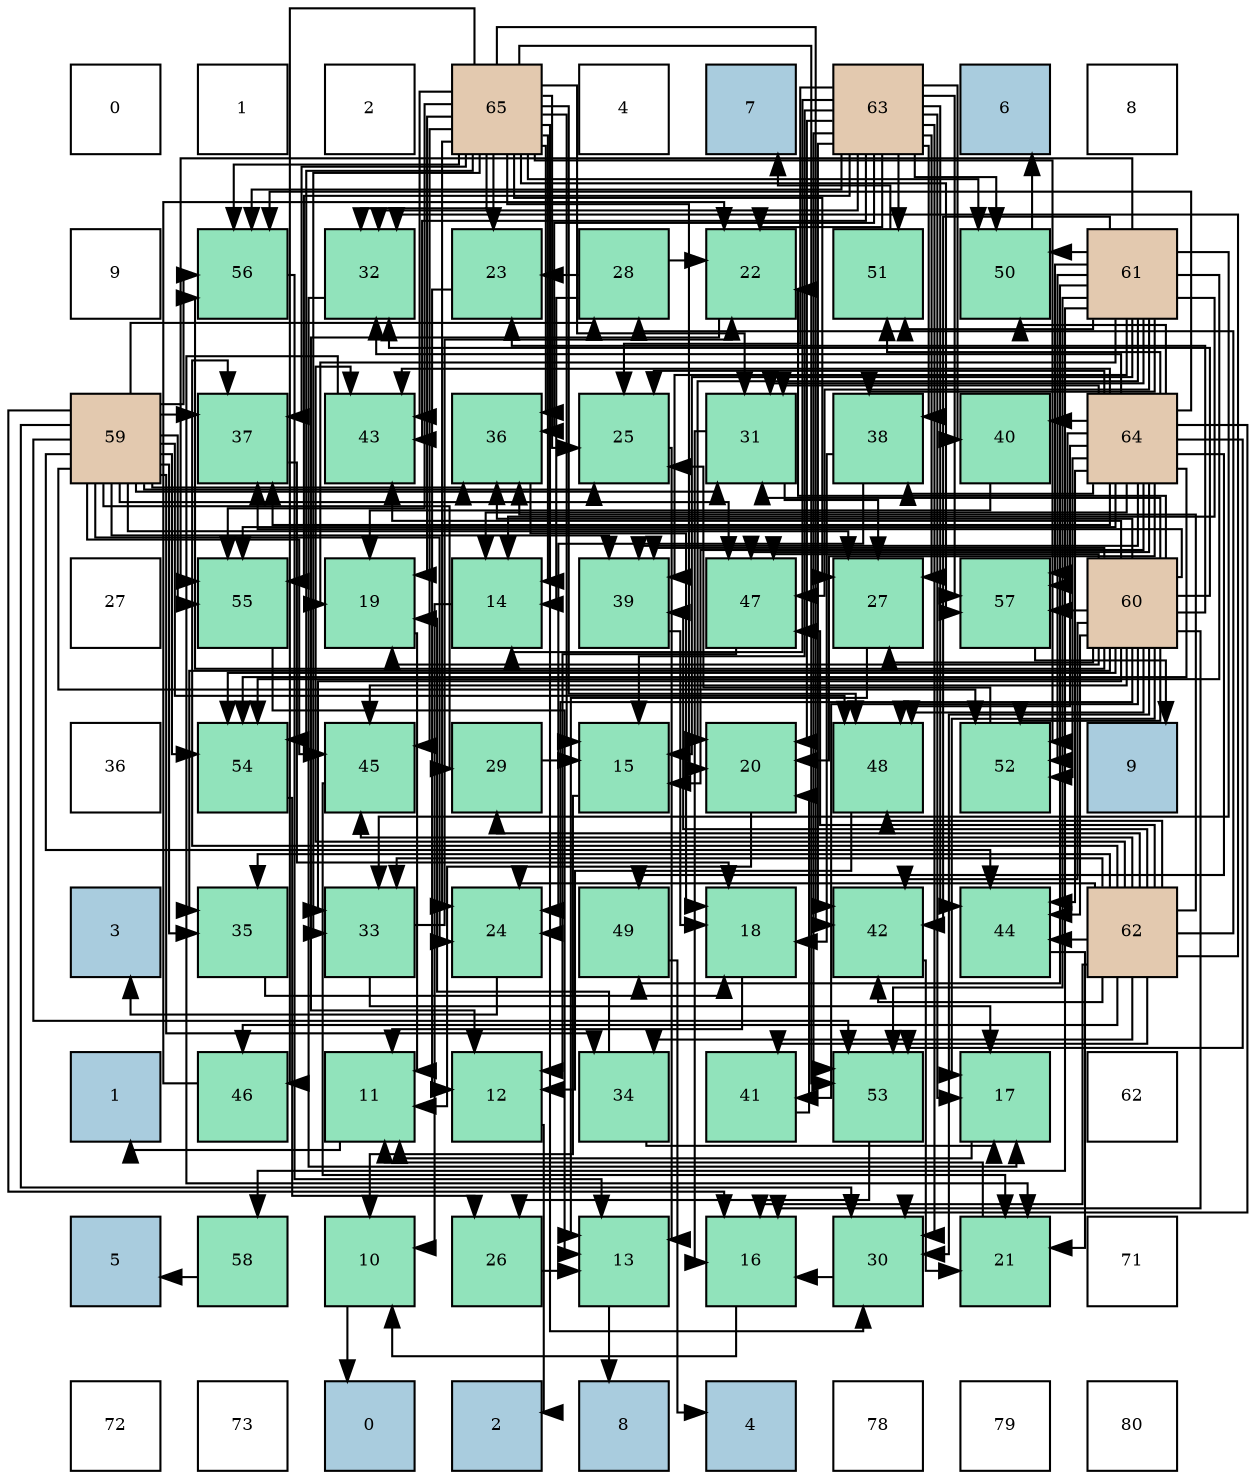 digraph layout{
 rankdir=TB;
 splines=ortho;
 node [style=filled shape=square fixedsize=true width=0.6];
0[label="0", fontsize=8, fillcolor="#ffffff"];
1[label="1", fontsize=8, fillcolor="#ffffff"];
2[label="2", fontsize=8, fillcolor="#ffffff"];
3[label="65", fontsize=8, fillcolor="#e3c9af"];
4[label="4", fontsize=8, fillcolor="#ffffff"];
5[label="7", fontsize=8, fillcolor="#a9ccde"];
6[label="63", fontsize=8, fillcolor="#e3c9af"];
7[label="6", fontsize=8, fillcolor="#a9ccde"];
8[label="8", fontsize=8, fillcolor="#ffffff"];
9[label="9", fontsize=8, fillcolor="#ffffff"];
10[label="56", fontsize=8, fillcolor="#91e3bb"];
11[label="32", fontsize=8, fillcolor="#91e3bb"];
12[label="23", fontsize=8, fillcolor="#91e3bb"];
13[label="28", fontsize=8, fillcolor="#91e3bb"];
14[label="22", fontsize=8, fillcolor="#91e3bb"];
15[label="51", fontsize=8, fillcolor="#91e3bb"];
16[label="50", fontsize=8, fillcolor="#91e3bb"];
17[label="61", fontsize=8, fillcolor="#e3c9af"];
18[label="59", fontsize=8, fillcolor="#e3c9af"];
19[label="37", fontsize=8, fillcolor="#91e3bb"];
20[label="43", fontsize=8, fillcolor="#91e3bb"];
21[label="36", fontsize=8, fillcolor="#91e3bb"];
22[label="25", fontsize=8, fillcolor="#91e3bb"];
23[label="31", fontsize=8, fillcolor="#91e3bb"];
24[label="38", fontsize=8, fillcolor="#91e3bb"];
25[label="40", fontsize=8, fillcolor="#91e3bb"];
26[label="64", fontsize=8, fillcolor="#e3c9af"];
27[label="27", fontsize=8, fillcolor="#ffffff"];
28[label="55", fontsize=8, fillcolor="#91e3bb"];
29[label="19", fontsize=8, fillcolor="#91e3bb"];
30[label="14", fontsize=8, fillcolor="#91e3bb"];
31[label="39", fontsize=8, fillcolor="#91e3bb"];
32[label="47", fontsize=8, fillcolor="#91e3bb"];
33[label="27", fontsize=8, fillcolor="#91e3bb"];
34[label="57", fontsize=8, fillcolor="#91e3bb"];
35[label="60", fontsize=8, fillcolor="#e3c9af"];
36[label="36", fontsize=8, fillcolor="#ffffff"];
37[label="54", fontsize=8, fillcolor="#91e3bb"];
38[label="45", fontsize=8, fillcolor="#91e3bb"];
39[label="29", fontsize=8, fillcolor="#91e3bb"];
40[label="15", fontsize=8, fillcolor="#91e3bb"];
41[label="20", fontsize=8, fillcolor="#91e3bb"];
42[label="48", fontsize=8, fillcolor="#91e3bb"];
43[label="52", fontsize=8, fillcolor="#91e3bb"];
44[label="9", fontsize=8, fillcolor="#a9ccde"];
45[label="3", fontsize=8, fillcolor="#a9ccde"];
46[label="35", fontsize=8, fillcolor="#91e3bb"];
47[label="33", fontsize=8, fillcolor="#91e3bb"];
48[label="24", fontsize=8, fillcolor="#91e3bb"];
49[label="49", fontsize=8, fillcolor="#91e3bb"];
50[label="18", fontsize=8, fillcolor="#91e3bb"];
51[label="42", fontsize=8, fillcolor="#91e3bb"];
52[label="44", fontsize=8, fillcolor="#91e3bb"];
53[label="62", fontsize=8, fillcolor="#e3c9af"];
54[label="1", fontsize=8, fillcolor="#a9ccde"];
55[label="46", fontsize=8, fillcolor="#91e3bb"];
56[label="11", fontsize=8, fillcolor="#91e3bb"];
57[label="12", fontsize=8, fillcolor="#91e3bb"];
58[label="34", fontsize=8, fillcolor="#91e3bb"];
59[label="41", fontsize=8, fillcolor="#91e3bb"];
60[label="53", fontsize=8, fillcolor="#91e3bb"];
61[label="17", fontsize=8, fillcolor="#91e3bb"];
62[label="62", fontsize=8, fillcolor="#ffffff"];
63[label="5", fontsize=8, fillcolor="#a9ccde"];
64[label="58", fontsize=8, fillcolor="#91e3bb"];
65[label="10", fontsize=8, fillcolor="#91e3bb"];
66[label="26", fontsize=8, fillcolor="#91e3bb"];
67[label="13", fontsize=8, fillcolor="#91e3bb"];
68[label="16", fontsize=8, fillcolor="#91e3bb"];
69[label="30", fontsize=8, fillcolor="#91e3bb"];
70[label="21", fontsize=8, fillcolor="#91e3bb"];
71[label="71", fontsize=8, fillcolor="#ffffff"];
72[label="72", fontsize=8, fillcolor="#ffffff"];
73[label="73", fontsize=8, fillcolor="#ffffff"];
74[label="0", fontsize=8, fillcolor="#a9ccde"];
75[label="2", fontsize=8, fillcolor="#a9ccde"];
76[label="8", fontsize=8, fillcolor="#a9ccde"];
77[label="4", fontsize=8, fillcolor="#a9ccde"];
78[label="78", fontsize=8, fillcolor="#ffffff"];
79[label="79", fontsize=8, fillcolor="#ffffff"];
80[label="80", fontsize=8, fillcolor="#ffffff"];
edge [constraint=false, style=vis];65 -> 74;
56 -> 54;
57 -> 75;
67 -> 76;
30 -> 65;
40 -> 65;
68 -> 65;
61 -> 56;
50 -> 56;
29 -> 56;
41 -> 56;
70 -> 56;
14 -> 57;
12 -> 57;
48 -> 45;
22 -> 67;
66 -> 67;
33 -> 67;
13 -> 30;
13 -> 14;
13 -> 12;
39 -> 40;
69 -> 68;
23 -> 68;
23 -> 33;
11 -> 61;
47 -> 61;
47 -> 14;
58 -> 61;
58 -> 29;
46 -> 50;
21 -> 50;
19 -> 50;
24 -> 50;
24 -> 48;
31 -> 50;
25 -> 29;
59 -> 41;
51 -> 70;
20 -> 70;
52 -> 70;
38 -> 70;
55 -> 14;
32 -> 57;
42 -> 57;
49 -> 77;
16 -> 7;
15 -> 5;
43 -> 22;
60 -> 66;
37 -> 66;
28 -> 67;
10 -> 67;
34 -> 44;
64 -> 63;
18 -> 68;
18 -> 48;
18 -> 22;
18 -> 33;
18 -> 13;
18 -> 39;
18 -> 69;
18 -> 23;
18 -> 58;
18 -> 46;
18 -> 21;
18 -> 19;
18 -> 31;
18 -> 52;
18 -> 38;
18 -> 32;
18 -> 42;
18 -> 43;
18 -> 60;
18 -> 37;
18 -> 28;
18 -> 10;
35 -> 68;
35 -> 61;
35 -> 29;
35 -> 14;
35 -> 12;
35 -> 48;
35 -> 33;
35 -> 69;
35 -> 23;
35 -> 11;
35 -> 47;
35 -> 46;
35 -> 21;
35 -> 19;
35 -> 31;
35 -> 59;
35 -> 51;
35 -> 20;
35 -> 52;
35 -> 38;
35 -> 32;
35 -> 42;
35 -> 43;
35 -> 37;
35 -> 10;
35 -> 34;
17 -> 30;
17 -> 40;
17 -> 29;
17 -> 41;
17 -> 23;
17 -> 47;
17 -> 24;
17 -> 31;
17 -> 51;
17 -> 32;
17 -> 49;
17 -> 16;
17 -> 15;
17 -> 43;
17 -> 60;
17 -> 37;
17 -> 28;
17 -> 34;
17 -> 64;
53 -> 68;
53 -> 48;
53 -> 13;
53 -> 39;
53 -> 11;
53 -> 47;
53 -> 58;
53 -> 46;
53 -> 21;
53 -> 19;
53 -> 31;
53 -> 59;
53 -> 51;
53 -> 20;
53 -> 52;
53 -> 38;
53 -> 55;
53 -> 32;
53 -> 42;
6 -> 30;
6 -> 40;
6 -> 61;
6 -> 41;
6 -> 14;
6 -> 22;
6 -> 33;
6 -> 69;
6 -> 11;
6 -> 21;
6 -> 24;
6 -> 25;
6 -> 51;
6 -> 20;
6 -> 52;
6 -> 16;
6 -> 15;
6 -> 60;
6 -> 28;
6 -> 10;
6 -> 34;
26 -> 30;
26 -> 40;
26 -> 41;
26 -> 22;
26 -> 69;
26 -> 23;
26 -> 11;
26 -> 19;
26 -> 24;
26 -> 31;
26 -> 25;
26 -> 20;
26 -> 52;
26 -> 32;
26 -> 42;
26 -> 49;
26 -> 16;
26 -> 15;
26 -> 43;
26 -> 60;
26 -> 37;
26 -> 28;
26 -> 10;
26 -> 34;
3 -> 30;
3 -> 40;
3 -> 29;
3 -> 41;
3 -> 12;
3 -> 48;
3 -> 22;
3 -> 33;
3 -> 69;
3 -> 23;
3 -> 11;
3 -> 47;
3 -> 21;
3 -> 19;
3 -> 51;
3 -> 20;
3 -> 38;
3 -> 55;
3 -> 42;
3 -> 16;
3 -> 43;
3 -> 60;
3 -> 37;
3 -> 28;
3 -> 10;
3 -> 34;
edge [constraint=true, style=invis];
0 -> 9 -> 18 -> 27 -> 36 -> 45 -> 54 -> 63 -> 72;
1 -> 10 -> 19 -> 28 -> 37 -> 46 -> 55 -> 64 -> 73;
2 -> 11 -> 20 -> 29 -> 38 -> 47 -> 56 -> 65 -> 74;
3 -> 12 -> 21 -> 30 -> 39 -> 48 -> 57 -> 66 -> 75;
4 -> 13 -> 22 -> 31 -> 40 -> 49 -> 58 -> 67 -> 76;
5 -> 14 -> 23 -> 32 -> 41 -> 50 -> 59 -> 68 -> 77;
6 -> 15 -> 24 -> 33 -> 42 -> 51 -> 60 -> 69 -> 78;
7 -> 16 -> 25 -> 34 -> 43 -> 52 -> 61 -> 70 -> 79;
8 -> 17 -> 26 -> 35 -> 44 -> 53 -> 62 -> 71 -> 80;
rank = same {0 -> 1 -> 2 -> 3 -> 4 -> 5 -> 6 -> 7 -> 8};
rank = same {9 -> 10 -> 11 -> 12 -> 13 -> 14 -> 15 -> 16 -> 17};
rank = same {18 -> 19 -> 20 -> 21 -> 22 -> 23 -> 24 -> 25 -> 26};
rank = same {27 -> 28 -> 29 -> 30 -> 31 -> 32 -> 33 -> 34 -> 35};
rank = same {36 -> 37 -> 38 -> 39 -> 40 -> 41 -> 42 -> 43 -> 44};
rank = same {45 -> 46 -> 47 -> 48 -> 49 -> 50 -> 51 -> 52 -> 53};
rank = same {54 -> 55 -> 56 -> 57 -> 58 -> 59 -> 60 -> 61 -> 62};
rank = same {63 -> 64 -> 65 -> 66 -> 67 -> 68 -> 69 -> 70 -> 71};
rank = same {72 -> 73 -> 74 -> 75 -> 76 -> 77 -> 78 -> 79 -> 80};
}